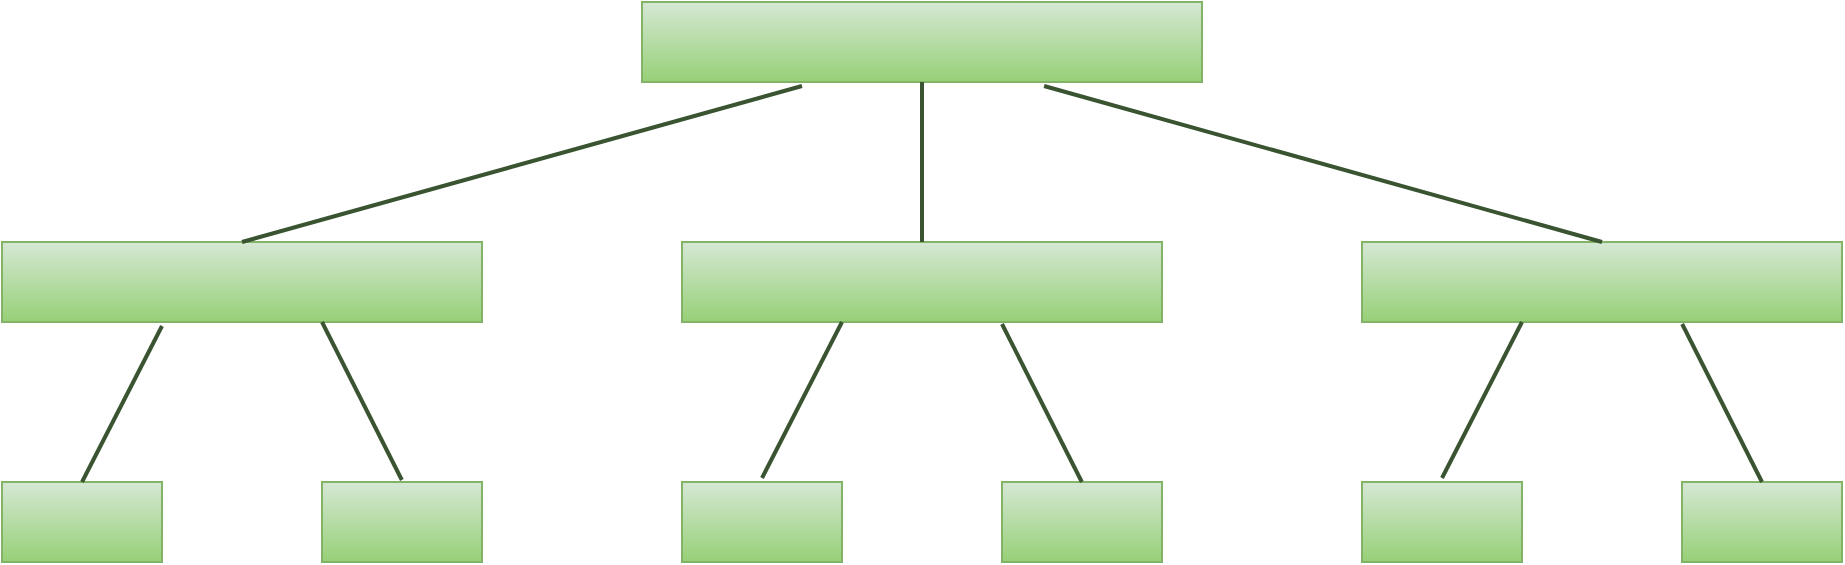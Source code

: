 <mxfile version="13.6.5">
    <diagram id="nMHsccyJKhSkrH84Xq_t" name="Page-1">
        <mxGraphModel dx="1629" dy="1190" grid="1" gridSize="10" guides="1" tooltips="1" connect="1" arrows="1" fold="1" page="1" pageScale="1" pageWidth="1169" pageHeight="1654" background="#FFFFFF" math="0" shadow="0">
            <root>
                <mxCell id="0"/>
                <mxCell id="1" parent="0"/>
                <mxCell id="14" value="" style="rounded=0;whiteSpace=wrap;html=1;fillColor=#d5e8d4;strokeColor=#82b366;gradientColor=#97d077;" vertex="1" parent="1">
                    <mxGeometry x="440" y="80" width="280" height="40" as="geometry"/>
                </mxCell>
                <mxCell id="15" value="" style="rounded=0;whiteSpace=wrap;html=1;fillColor=#d5e8d4;strokeColor=#82b366;gradientColor=#97d077;" vertex="1" parent="1">
                    <mxGeometry x="120" y="200" width="240" height="40" as="geometry"/>
                </mxCell>
                <mxCell id="16" value="" style="rounded=0;whiteSpace=wrap;html=1;fillColor=#d5e8d4;strokeColor=#82b366;gradientColor=#97d077;" vertex="1" parent="1">
                    <mxGeometry x="460" y="200" width="240" height="40" as="geometry"/>
                </mxCell>
                <mxCell id="17" value="" style="rounded=0;whiteSpace=wrap;html=1;fillColor=#d5e8d4;strokeColor=#82b366;gradientColor=#97d077;" vertex="1" parent="1">
                    <mxGeometry x="800" y="200" width="240" height="40" as="geometry"/>
                </mxCell>
                <mxCell id="18" value="" style="rounded=0;whiteSpace=wrap;html=1;fillColor=#d5e8d4;strokeColor=#82b366;gradientColor=#97d077;" vertex="1" parent="1">
                    <mxGeometry x="120" y="320" width="80" height="40" as="geometry"/>
                </mxCell>
                <mxCell id="19" value="" style="rounded=0;whiteSpace=wrap;html=1;fillColor=#d5e8d4;strokeColor=#82b366;gradientColor=#97d077;" vertex="1" parent="1">
                    <mxGeometry x="280" y="320" width="80" height="40" as="geometry"/>
                </mxCell>
                <mxCell id="20" value="" style="rounded=0;whiteSpace=wrap;html=1;fillColor=#d5e8d4;strokeColor=#82b366;gradientColor=#97d077;" vertex="1" parent="1">
                    <mxGeometry x="460" y="320" width="80" height="40" as="geometry"/>
                </mxCell>
                <mxCell id="21" value="" style="rounded=0;whiteSpace=wrap;html=1;fillColor=#d5e8d4;strokeColor=#82b366;gradientColor=#97d077;" vertex="1" parent="1">
                    <mxGeometry x="620" y="320" width="80" height="40" as="geometry"/>
                </mxCell>
                <mxCell id="22" value="" style="rounded=0;whiteSpace=wrap;html=1;fillColor=#d5e8d4;strokeColor=#82b366;gradientColor=#97d077;" vertex="1" parent="1">
                    <mxGeometry x="800" y="320" width="80" height="40" as="geometry"/>
                </mxCell>
                <mxCell id="23" value="" style="rounded=0;whiteSpace=wrap;html=1;fillColor=#d5e8d4;strokeColor=#82b366;gradientColor=#97d077;" vertex="1" parent="1">
                    <mxGeometry x="960" y="320" width="80" height="40" as="geometry"/>
                </mxCell>
                <mxCell id="24" value="" style="endArrow=none;html=1;strokeWidth=2;fillColor=#6d8764;strokeColor=#3A5431;" edge="1" parent="1">
                    <mxGeometry width="50" height="50" relative="1" as="geometry">
                        <mxPoint x="240" y="200" as="sourcePoint"/>
                        <mxPoint x="520" y="122" as="targetPoint"/>
                    </mxGeometry>
                </mxCell>
                <mxCell id="26" value="" style="endArrow=none;html=1;strokeWidth=2;fillColor=#6d8764;strokeColor=#3A5431;exitX=0.5;exitY=0;exitDx=0;exitDy=0;" edge="1" parent="1" source="16" target="14">
                    <mxGeometry width="50" height="50" relative="1" as="geometry">
                        <mxPoint x="332" y="200" as="sourcePoint"/>
                        <mxPoint x="584.92" y="120" as="targetPoint"/>
                    </mxGeometry>
                </mxCell>
                <mxCell id="27" value="" style="endArrow=none;html=1;entryX=0.718;entryY=1.05;entryDx=0;entryDy=0;entryPerimeter=0;strokeWidth=2;fillColor=#6d8764;strokeColor=#3A5431;exitX=0.5;exitY=0;exitDx=0;exitDy=0;" edge="1" parent="1" source="17" target="14">
                    <mxGeometry width="50" height="50" relative="1" as="geometry">
                        <mxPoint x="430" y="200" as="sourcePoint"/>
                        <mxPoint x="682.92" y="120" as="targetPoint"/>
                    </mxGeometry>
                </mxCell>
                <mxCell id="28" value="" style="endArrow=none;html=1;strokeWidth=2;fillColor=#6d8764;strokeColor=#3A5431;exitX=0.5;exitY=0;exitDx=0;exitDy=0;" edge="1" parent="1" source="18">
                    <mxGeometry width="50" height="50" relative="1" as="geometry">
                        <mxPoint x="160" y="310" as="sourcePoint"/>
                        <mxPoint x="200" y="242" as="targetPoint"/>
                    </mxGeometry>
                </mxCell>
                <mxCell id="29" value="" style="endArrow=none;html=1;strokeWidth=2;fillColor=#6d8764;strokeColor=#3A5431;exitX=0.5;exitY=0;exitDx=0;exitDy=0;" edge="1" parent="1">
                    <mxGeometry width="50" height="50" relative="1" as="geometry">
                        <mxPoint x="500" y="318" as="sourcePoint"/>
                        <mxPoint x="540" y="240" as="targetPoint"/>
                    </mxGeometry>
                </mxCell>
                <mxCell id="30" value="" style="endArrow=none;html=1;strokeWidth=2;fillColor=#6d8764;strokeColor=#3A5431;exitX=0.5;exitY=0;exitDx=0;exitDy=0;" edge="1" parent="1">
                    <mxGeometry width="50" height="50" relative="1" as="geometry">
                        <mxPoint x="840" y="318" as="sourcePoint"/>
                        <mxPoint x="880" y="240" as="targetPoint"/>
                    </mxGeometry>
                </mxCell>
                <mxCell id="31" value="" style="endArrow=none;html=1;strokeWidth=2;fillColor=#6d8764;strokeColor=#3A5431;entryX=0.667;entryY=1.025;entryDx=0;entryDy=0;entryPerimeter=0;" edge="1" parent="1" target="17">
                    <mxGeometry width="50" height="50" relative="1" as="geometry">
                        <mxPoint x="1000" y="320" as="sourcePoint"/>
                        <mxPoint x="950" y="250" as="targetPoint"/>
                    </mxGeometry>
                </mxCell>
                <mxCell id="32" value="" style="endArrow=none;html=1;strokeWidth=2;fillColor=#6d8764;strokeColor=#3A5431;entryX=0.667;entryY=1.025;entryDx=0;entryDy=0;entryPerimeter=0;" edge="1" parent="1">
                    <mxGeometry width="50" height="50" relative="1" as="geometry">
                        <mxPoint x="659.92" y="320" as="sourcePoint"/>
                        <mxPoint x="620" y="241" as="targetPoint"/>
                    </mxGeometry>
                </mxCell>
                <mxCell id="33" value="" style="endArrow=none;html=1;strokeWidth=2;fillColor=#6d8764;strokeColor=#3A5431;entryX=0.667;entryY=1.025;entryDx=0;entryDy=0;entryPerimeter=0;" edge="1" parent="1">
                    <mxGeometry width="50" height="50" relative="1" as="geometry">
                        <mxPoint x="319.92" y="319" as="sourcePoint"/>
                        <mxPoint x="280" y="240" as="targetPoint"/>
                    </mxGeometry>
                </mxCell>
            </root>
        </mxGraphModel>
    </diagram>
</mxfile>